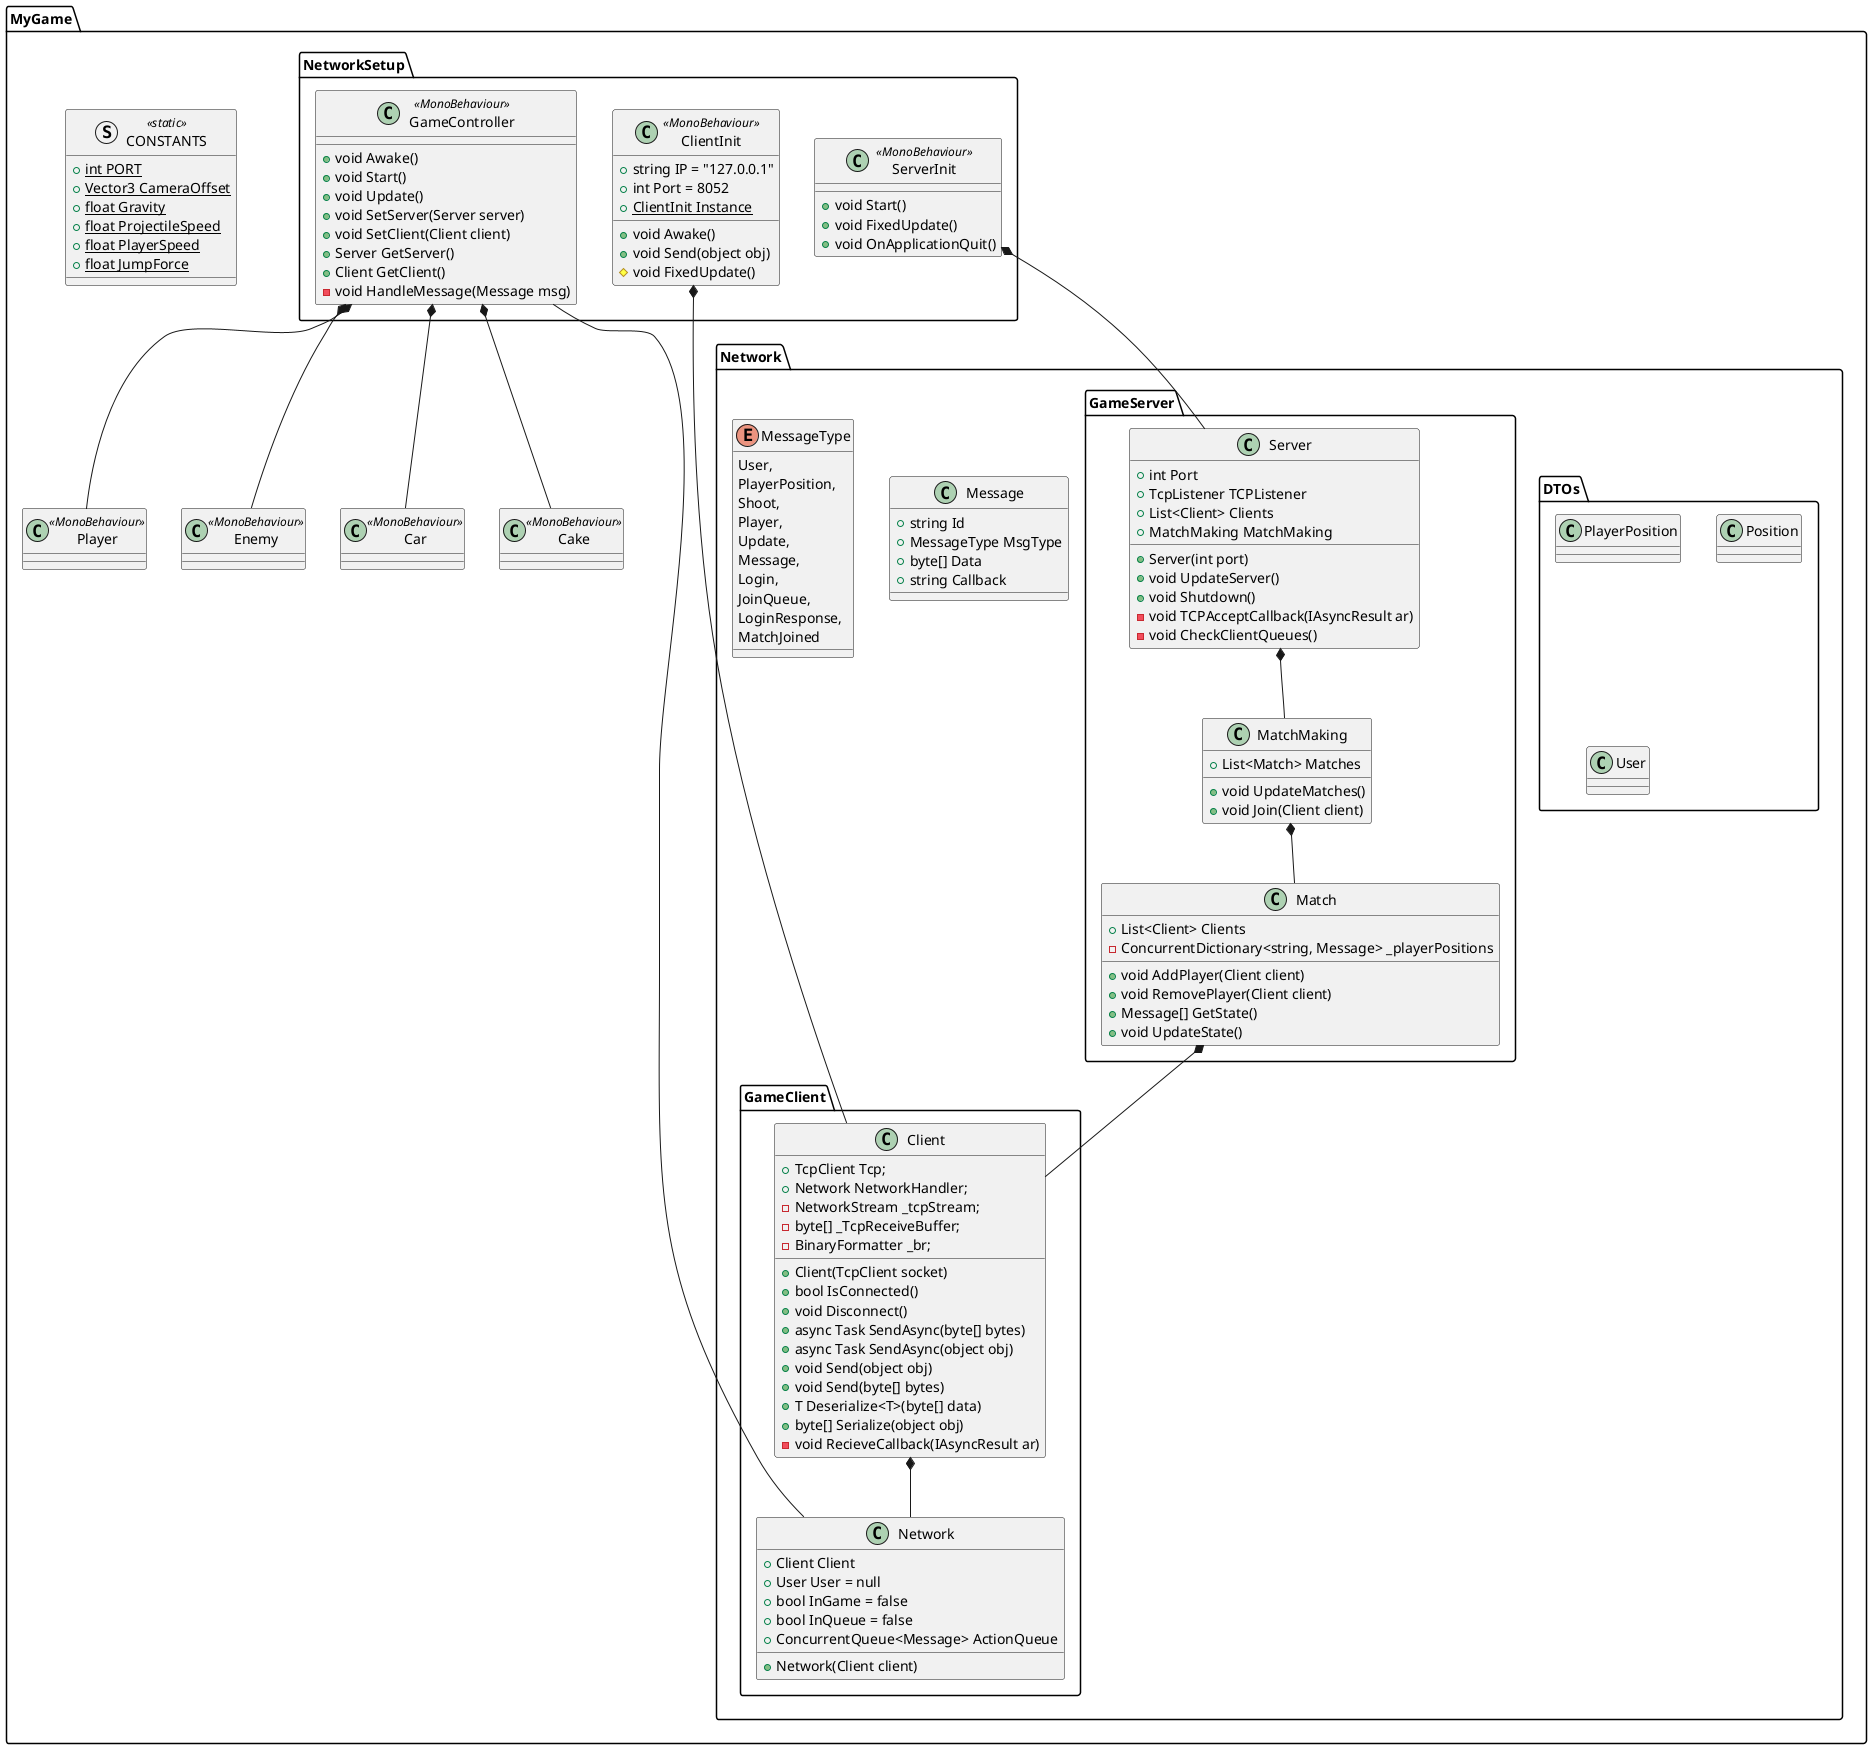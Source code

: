 @startuml

set separator ::
namespace MyGame{
    namespace Network{
        namespace DTOs{
            class PlayerPosition{}
            class Position{}
            class User{}
        }
        namespace GameClient{
            class Client {
                + TcpClient Tcp;
                + Network NetworkHandler;
                - NetworkStream _tcpStream;
                - byte[] _TcpReceiveBuffer;
                - BinaryFormatter _br;
                + Client(TcpClient socket)
                + bool IsConnected()
                + void Disconnect()
                + async Task SendAsync(byte[] bytes)
                + async Task SendAsync(object obj)
                + void Send(object obj)
                + void Send(byte[] bytes)
                + T Deserialize<T>(byte[] data)
                + byte[] Serialize(object obj)
                - void RecieveCallback(IAsyncResult ar)
            }
            class Network {
                + Client Client
                + User User = null
                + bool InGame = false
                + bool InQueue = false
                + ConcurrentQueue<Message> ActionQueue
                + Network(Client client)
            }
        }
        namespace GameServer{
            class Server{
                + int Port
                + TcpListener TCPListener
                + List<Client> Clients
                + MatchMaking MatchMaking
                + Server(int port)
                + void UpdateServer()
                + void Shutdown()
                - void TCPAcceptCallback(IAsyncResult ar)
                - void CheckClientQueues()
            }
            class Match{
                + List<Client> Clients
                - ConcurrentDictionary<string, Message> _playerPositions
                + void AddPlayer(Client client)
                + void RemovePlayer(Client client)
                + Message[] GetState()
                + void UpdateState()
            }
            class MatchMaking{
                + List<Match> Matches
                + void UpdateMatches()
                + void Join(Client client)
            }
        }

        class Message{
            + string Id
            + MessageType MsgType
            + byte[] Data
            + string Callback
        }
        enum MessageType{
            User,
            PlayerPosition,
            Shoot,
            Player,
            Update,
            Message,
            Login,
            JoinQueue,
            LoginResponse,
            MatchJoined
        }
    }

    struct CONSTANTS <<static>> {
        + {static} int PORT
        + {static} Vector3 CameraOffset
        + {static} float Gravity
        + {static} float ProjectileSpeed
        + {static} float PlayerSpeed
        + {static} float JumpForce
    }


    class Player <<MonoBehaviour>>{

    }
    class Enemy <<MonoBehaviour>>{

    }
    class Car <<MonoBehaviour>>{

    }

    class Cake <<MonoBehaviour>>{

    }
    namespace NetworkSetup{
        class GameController <<MonoBehaviour>>{
            + void Awake()
            + void Start()
            + void Update()
            + void SetServer(Server server)
            + void SetClient(Client client)
            + Server GetServer()
            + Client GetClient()
            - void HandleMessage(Message msg)
        }
        class ClientInit <<MonoBehaviour>>{
            + string IP = "127.0.0.1"
            + int Port = 8052
            + {static} ClientInit Instance
            + void Awake()
            + void Send(object obj)
            # void FixedUpdate()
        }
        class ServerInit <<MonoBehaviour>>{
            + void Start()
            + void FixedUpdate()
            + void OnApplicationQuit()
        }
    }
}


MyGame::Network::GameClient::Client *-- MyGame::Network::GameClient::Network
MyGame::NetworkSetup::GameController *-- MyGame::Enemy
MyGame::NetworkSetup::GameController *-- MyGame::Player
MyGame::NetworkSetup::GameController *-- MyGame::Car
MyGame::NetworkSetup::GameController *-- MyGame::Cake
MyGame::NetworkSetup::GameController -- MyGame::Network::GameClient::Network

MyGame::NetworkSetup::ClientInit *-- MyGame::Network::GameClient::Client
MyGame::NetworkSetup::ServerInit *-- MyGame::Network::GameServer::Server

MyGame::Network::GameServer::Server *-- MyGame::Network::GameServer::MatchMaking
MyGame::Network::GameServer::MatchMaking *-- MyGame::Network::GameServer::Match
MyGame::Network::GameServer::Match *-- MyGame::Network::GameClient::Client


@enduml
